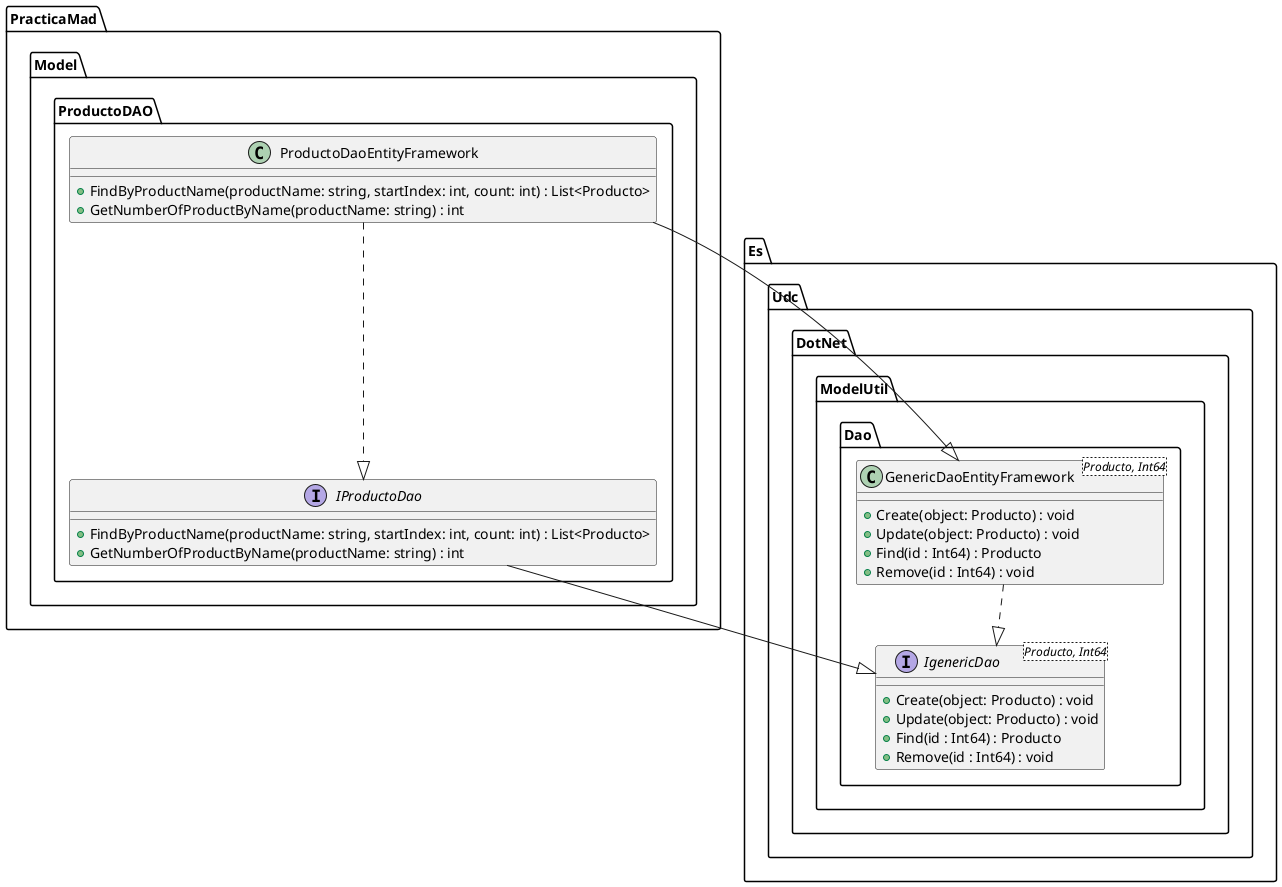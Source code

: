 @startuml ProductDao

namespace PracticaMad.Model.ProductoDAO{
    interface IProductoDao{
    +FindByProductName(productName: string, startIndex: int, count: int) : List<Producto>
    +GetNumberOfProductByName(productName: string) : int
}
class ProductoDaoEntityFramework {
    +FindByProductName(productName: string, startIndex: int, count: int) : List<Producto>
    +GetNumberOfProductByName(productName: string) : int
}
}
namespace Es.Udc.DotNet.ModelUtil.Dao{
interface IgenericDao<Producto, Int64> {
    +Create(object: Producto) : void
    +Update(object: Producto) : void
    +Find(id : Int64) : Producto
    +Remove(id : Int64) : void
}

class GenericDaoEntityFramework<Producto, Int64> {
    +Create(object: Producto) : void
    +Update(object: Producto) : void
    +Find(id : Int64) : Producto
    +Remove(id : Int64) : void
}
}
PracticaMad.Model.ProductoDAO.IProductoDao --|> Es.Udc.DotNet.ModelUtil.Dao.IgenericDao


PracticaMad.Model.ProductoDAO.ProductoDaoEntityFramework ..|> PracticaMad.Model.ProductoDAO.IProductoDao
Es.Udc.DotNet.ModelUtil.Dao.GenericDaoEntityFramework ..|> Es.Udc.DotNet.ModelUtil.Dao.IgenericDao
PracticaMad.Model.ProductoDAO.ProductoDaoEntityFramework --|> Es.Udc.DotNet.ModelUtil.Dao.GenericDaoEntityFramework
@enduml